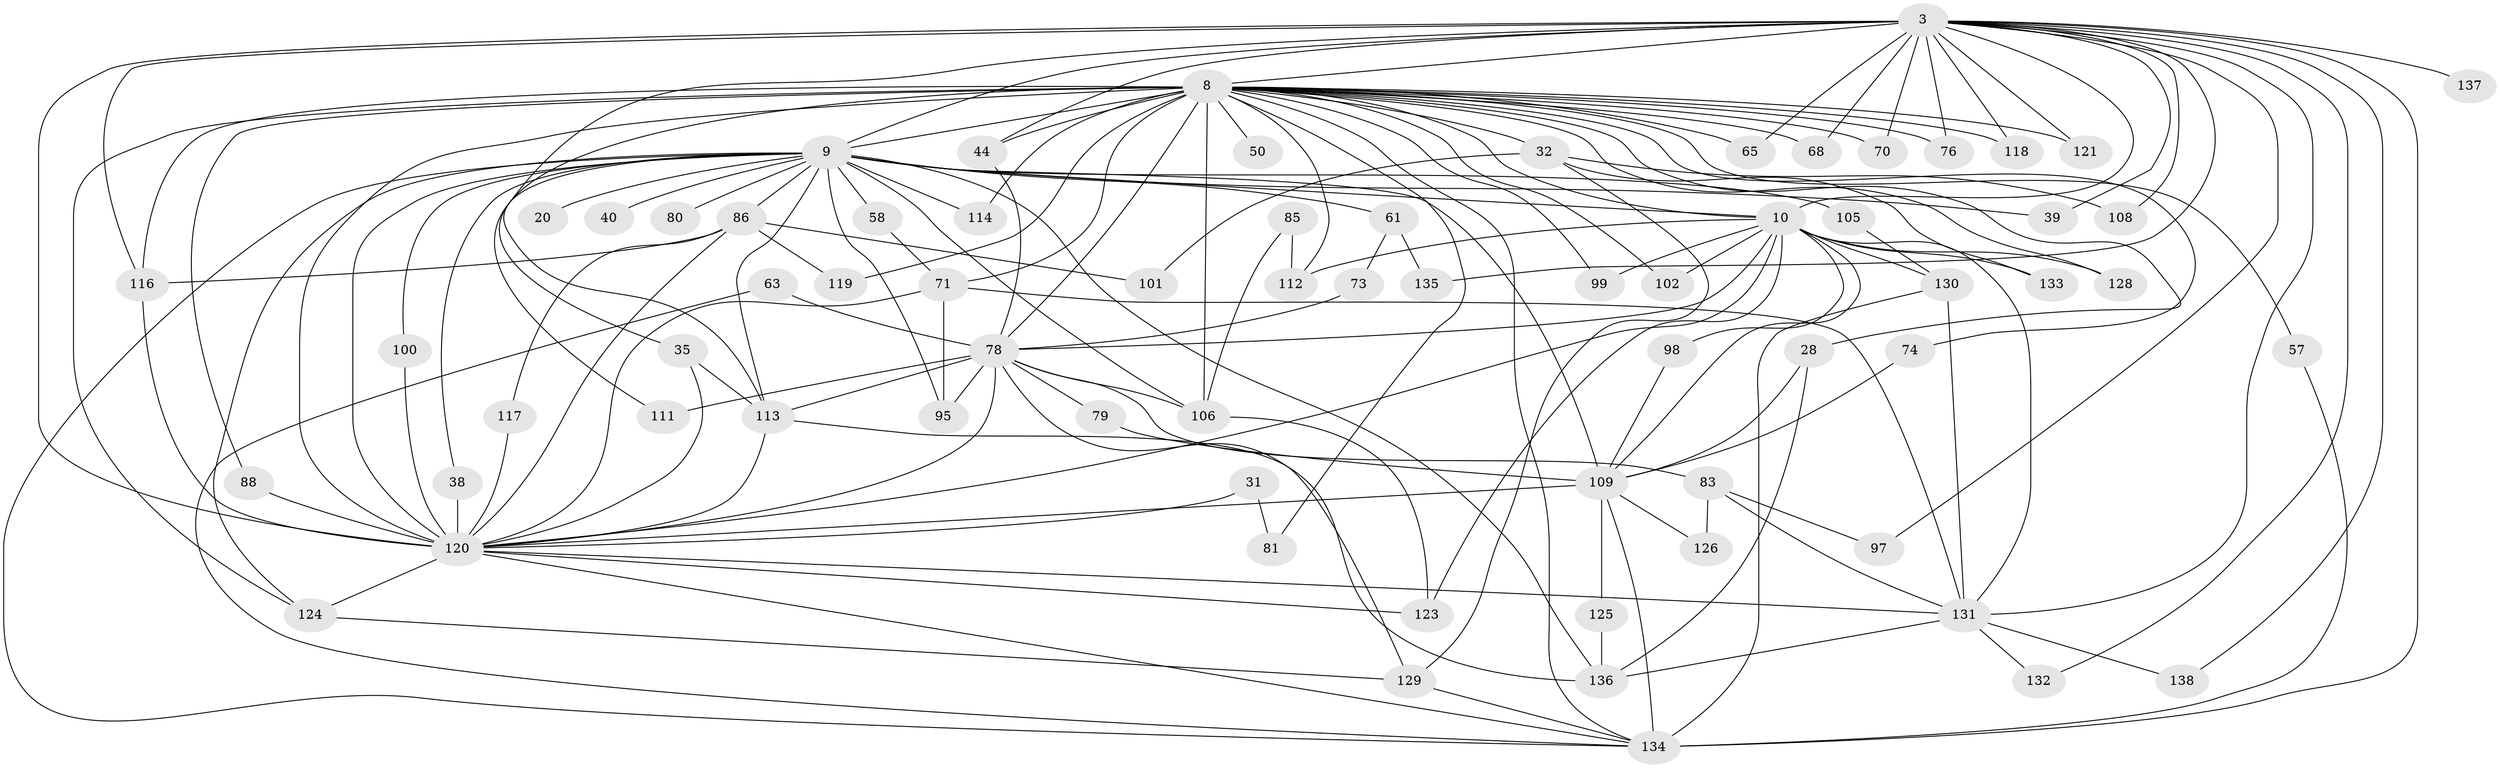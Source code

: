 // original degree distribution, {22: 0.007246376811594203, 29: 0.007246376811594203, 20: 0.007246376811594203, 19: 0.014492753623188406, 25: 0.007246376811594203, 18: 0.007246376811594203, 38: 0.007246376811594203, 21: 0.007246376811594203, 15: 0.007246376811594203, 9: 0.014492753623188406, 3: 0.21014492753623187, 5: 0.043478260869565216, 7: 0.007246376811594203, 2: 0.5, 4: 0.11594202898550725, 6: 0.028985507246376812, 8: 0.007246376811594203}
// Generated by graph-tools (version 1.1) at 2025/44/03/09/25 04:44:56]
// undirected, 69 vertices, 152 edges
graph export_dot {
graph [start="1"]
  node [color=gray90,style=filled];
  3 [super="+1"];
  8 [super="+6"];
  9 [super="+2"];
  10 [super="+7"];
  20;
  28;
  31;
  32;
  35 [super="+24"];
  38;
  39 [super="+37"];
  40;
  44 [super="+16+41"];
  50;
  57;
  58;
  61;
  63;
  65;
  68;
  70;
  71 [super="+45"];
  73;
  74;
  76;
  78 [super="+43+47+77+67"];
  79;
  80;
  81;
  83;
  85;
  86 [super="+49"];
  88 [super="+69"];
  95 [super="+75"];
  97;
  98;
  99;
  100;
  101;
  102;
  105;
  106 [super="+33+54+87"];
  108;
  109 [super="+56+72+92"];
  111 [super="+90"];
  112 [super="+22"];
  113 [super="+107+46+104"];
  114;
  116 [super="+51+115"];
  117;
  118;
  119 [super="+34"];
  120 [super="+13+19+52"];
  121;
  123 [super="+12"];
  124 [super="+59"];
  125;
  126;
  128;
  129 [super="+62+96"];
  130 [super="+94"];
  131 [super="+103+110"];
  132;
  133;
  134 [super="+127+93"];
  135;
  136 [super="+122"];
  137;
  138;
  3 -- 8 [weight=4];
  3 -- 9 [weight=4];
  3 -- 10 [weight=4];
  3 -- 44 [weight=2];
  3 -- 65;
  3 -- 68;
  3 -- 70;
  3 -- 97;
  3 -- 108;
  3 -- 118;
  3 -- 135;
  3 -- 137 [weight=2];
  3 -- 132;
  3 -- 134 [weight=3];
  3 -- 76;
  3 -- 138;
  3 -- 39 [weight=2];
  3 -- 121;
  3 -- 120 [weight=5];
  3 -- 113;
  3 -- 131;
  3 -- 116;
  8 -- 9 [weight=4];
  8 -- 10 [weight=4];
  8 -- 28 [weight=2];
  8 -- 32 [weight=2];
  8 -- 50 [weight=2];
  8 -- 68;
  8 -- 70;
  8 -- 71 [weight=3];
  8 -- 74;
  8 -- 81;
  8 -- 99;
  8 -- 106 [weight=3];
  8 -- 114;
  8 -- 118;
  8 -- 119 [weight=2];
  8 -- 121;
  8 -- 128;
  8 -- 44 [weight=2];
  8 -- 65;
  8 -- 76;
  8 -- 102;
  8 -- 112 [weight=2];
  8 -- 57;
  8 -- 124;
  8 -- 35;
  8 -- 78 [weight=4];
  8 -- 88;
  8 -- 120 [weight=6];
  8 -- 134;
  8 -- 116 [weight=2];
  9 -- 10 [weight=4];
  9 -- 20 [weight=2];
  9 -- 40 [weight=2];
  9 -- 58;
  9 -- 61 [weight=2];
  9 -- 80;
  9 -- 86 [weight=4];
  9 -- 100;
  9 -- 38;
  9 -- 105;
  9 -- 114;
  9 -- 39;
  9 -- 106 [weight=2];
  9 -- 120 [weight=5];
  9 -- 95;
  9 -- 109 [weight=2];
  9 -- 111;
  9 -- 113 [weight=4];
  9 -- 136;
  9 -- 134;
  9 -- 124;
  10 -- 99;
  10 -- 128;
  10 -- 130 [weight=2];
  10 -- 133;
  10 -- 98;
  10 -- 102;
  10 -- 112;
  10 -- 123;
  10 -- 120 [weight=4];
  10 -- 109;
  10 -- 131 [weight=2];
  10 -- 78 [weight=3];
  28 -- 109;
  28 -- 136;
  31 -- 81;
  31 -- 120 [weight=2];
  32 -- 101;
  32 -- 108;
  32 -- 133;
  32 -- 129;
  35 -- 120;
  35 -- 113;
  38 -- 120;
  44 -- 78;
  57 -- 134;
  58 -- 71;
  61 -- 73;
  61 -- 135;
  63 -- 78;
  63 -- 134;
  71 -- 120;
  71 -- 95;
  71 -- 131;
  73 -- 78;
  74 -- 109;
  78 -- 95;
  78 -- 111 [weight=2];
  78 -- 113 [weight=2];
  78 -- 120;
  78 -- 106;
  78 -- 79;
  78 -- 83;
  78 -- 129;
  79 -- 109;
  83 -- 97;
  83 -- 126;
  83 -- 131 [weight=2];
  85 -- 106;
  85 -- 112;
  86 -- 119;
  86 -- 101;
  86 -- 117;
  86 -- 120;
  86 -- 116;
  88 -- 120;
  98 -- 109;
  100 -- 120;
  105 -- 130;
  106 -- 123;
  109 -- 120 [weight=4];
  109 -- 125;
  109 -- 126;
  109 -- 134 [weight=2];
  113 -- 120 [weight=2];
  113 -- 136;
  116 -- 120;
  117 -- 120;
  120 -- 123;
  120 -- 131;
  120 -- 134;
  120 -- 124;
  124 -- 129;
  125 -- 136;
  129 -- 134;
  130 -- 131;
  130 -- 134;
  131 -- 132;
  131 -- 138;
  131 -- 136;
}
